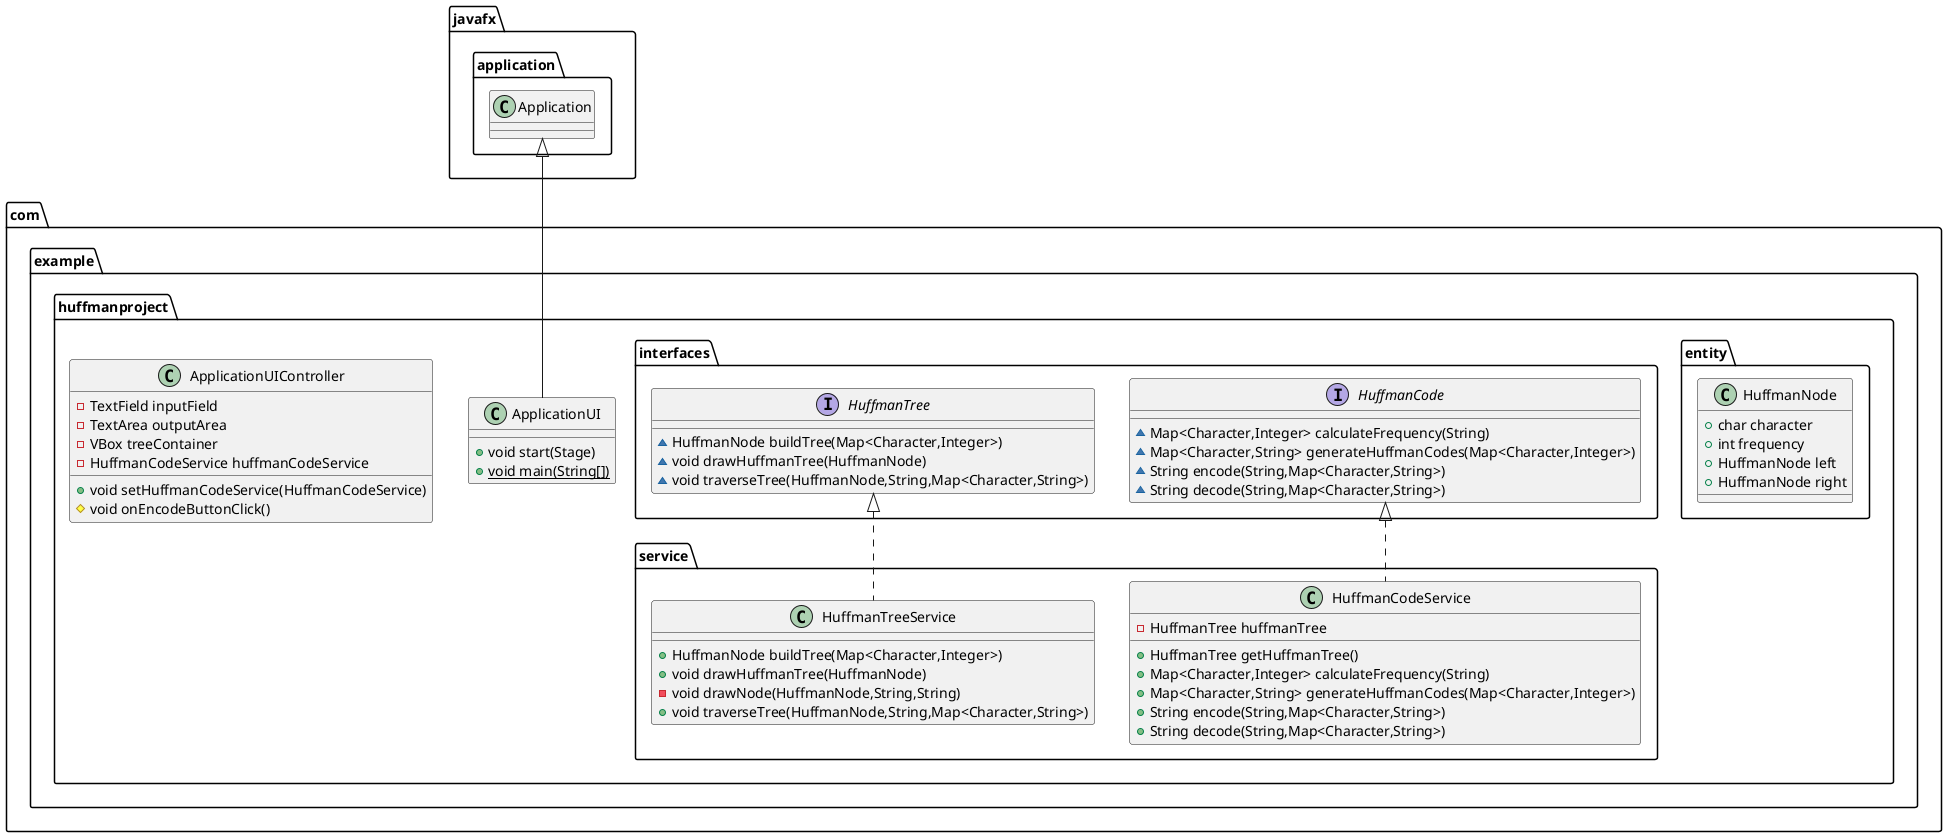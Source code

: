 @startuml
class com.example.huffmanproject.entity.HuffmanNode {
+ char character
+ int frequency
+ HuffmanNode left
+ HuffmanNode right
}

interface com.example.huffmanproject.interfaces.HuffmanCode {
~ Map<Character,Integer> calculateFrequency(String)
~ Map<Character,String> generateHuffmanCodes(Map<Character,Integer>)
~ String encode(String,Map<Character,String>)
~ String decode(String,Map<Character,String>)
}

class com.example.huffmanproject.service.HuffmanTreeService {
+ HuffmanNode buildTree(Map<Character,Integer>)
+ void drawHuffmanTree(HuffmanNode)
- void drawNode(HuffmanNode,String,String)
+ void traverseTree(HuffmanNode,String,Map<Character,String>)
}

interface com.example.huffmanproject.interfaces.HuffmanTree {
~ HuffmanNode buildTree(Map<Character,Integer>)
~ void drawHuffmanTree(HuffmanNode)
~ void traverseTree(HuffmanNode,String,Map<Character,String>)
}

class com.example.huffmanproject.service.HuffmanCodeService {
- HuffmanTree huffmanTree
+ HuffmanTree getHuffmanTree()
+ Map<Character,Integer> calculateFrequency(String)
+ Map<Character,String> generateHuffmanCodes(Map<Character,Integer>)
+ String encode(String,Map<Character,String>)
+ String decode(String,Map<Character,String>)
}


class com.example.huffmanproject.ApplicationUI {
+ void start(Stage)
+ {static} void main(String[])
}

class com.example.huffmanproject.ApplicationUIController {
- TextField inputField
- TextArea outputArea
- VBox treeContainer
- HuffmanCodeService huffmanCodeService
+ void setHuffmanCodeService(HuffmanCodeService)
# void onEncodeButtonClick()
}




com.example.huffmanproject.interfaces.HuffmanTree <|.. com.example.huffmanproject.service.HuffmanTreeService
com.example.huffmanproject.interfaces.HuffmanCode <|.. com.example.huffmanproject.service.HuffmanCodeService
javafx.application.Application <|-- com.example.huffmanproject.ApplicationUI
@enduml